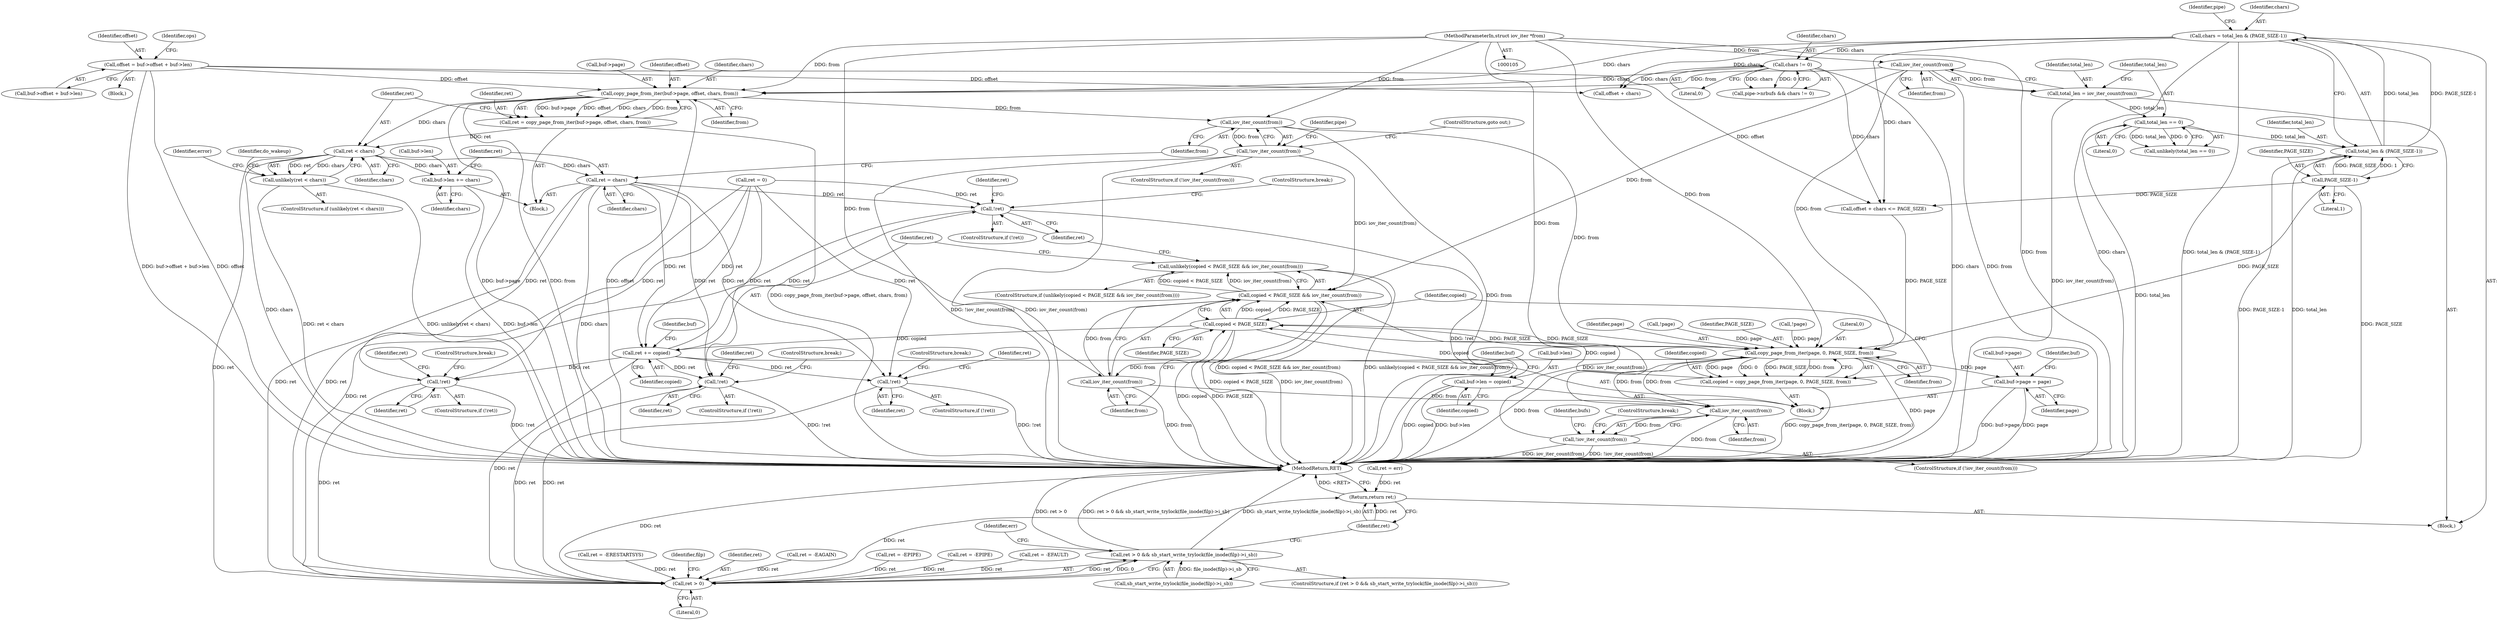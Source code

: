 digraph "0_linux_f0d1bec9d58d4c038d0ac958c9af82be6eb18045_1@API" {
"1000239" [label="(Call,copy_page_from_iter(buf->page, offset, chars, from))"];
"1000208" [label="(Call,offset = buf->offset + buf->len)"];
"1000159" [label="(Call,chars = total_len & (PAGE_SIZE-1))"];
"1000161" [label="(Call,total_len & (PAGE_SIZE-1))"];
"1000137" [label="(Call,total_len == 0)"];
"1000130" [label="(Call,total_len = iov_iter_count(from))"];
"1000132" [label="(Call,iov_iter_count(from))"];
"1000107" [label="(MethodParameterIn,struct iov_iter *from)"];
"1000163" [label="(Call,PAGE_SIZE-1)"];
"1000171" [label="(Call,chars != 0)"];
"1000237" [label="(Call,ret = copy_page_from_iter(buf->page, offset, chars, from))"];
"1000248" [label="(Call,ret < chars)"];
"1000247" [label="(Call,unlikely(ret < chars))"];
"1000260" [label="(Call,buf->len += chars)"];
"1000265" [label="(Call,ret = chars)"];
"1000287" [label="(Call,!ret)"];
"1000531" [label="(Call,ret > 0)"];
"1000530" [label="(Call,ret > 0 && sb_start_write_trylock(file_inode(filp)->i_sb))"];
"1000555" [label="(Return,return ret;)"];
"1000376" [label="(Call,!ret)"];
"1000383" [label="(Call,ret += copied)"];
"1000458" [label="(Call,!ret)"];
"1000470" [label="(Call,!ret)"];
"1000270" [label="(Call,iov_iter_count(from))"];
"1000269" [label="(Call,!iov_iter_count(from))"];
"1000368" [label="(Call,copied < PAGE_SIZE && iov_iter_count(from))"];
"1000367" [label="(Call,unlikely(copied < PAGE_SIZE && iov_iter_count(from)))"];
"1000361" [label="(Call,copy_page_from_iter(page, 0, PAGE_SIZE, from))"];
"1000359" [label="(Call,copied = copy_page_from_iter(page, 0, PAGE_SIZE, from))"];
"1000369" [label="(Call,copied < PAGE_SIZE)"];
"1000402" [label="(Call,buf->len = copied)"];
"1000372" [label="(Call,iov_iter_count(from))"];
"1000440" [label="(Call,iov_iter_count(from))"];
"1000439" [label="(Call,!iov_iter_count(from))"];
"1000386" [label="(Call,buf->page = page)"];
"1000369" [label="(Call,copied < PAGE_SIZE)"];
"1000441" [label="(Identifier,from)"];
"1000137" [label="(Call,total_len == 0)"];
"1000471" [label="(Identifier,ret)"];
"1000362" [label="(Identifier,page)"];
"1000227" [label="(Block,)"];
"1000472" [label="(Call,ret = -ERESTARTSYS)"];
"1000239" [label="(Call,copy_page_from_iter(buf->page, offset, chars, from))"];
"1000385" [label="(Identifier,copied)"];
"1000133" [label="(Identifier,from)"];
"1000165" [label="(Literal,1)"];
"1000174" [label="(Block,)"];
"1000537" [label="(Identifier,filp)"];
"1000368" [label="(Call,copied < PAGE_SIZE && iov_iter_count(from))"];
"1000272" [label="(ControlStructure,goto out;)"];
"1000555" [label="(Return,return ret;)"];
"1000345" [label="(Call,!page)"];
"1000209" [label="(Identifier,offset)"];
"1000247" [label="(Call,unlikely(ret < chars))"];
"1000469" [label="(ControlStructure,if (!ret))"];
"1000534" [label="(Call,sb_start_write_trylock(file_inode(filp)->i_sb))"];
"1000208" [label="(Call,offset = buf->offset + buf->len)"];
"1000173" [label="(Literal,0)"];
"1000108" [label="(Block,)"];
"1000459" [label="(Identifier,ret)"];
"1000139" [label="(Literal,0)"];
"1000223" [label="(Call,offset + chars)"];
"1000162" [label="(Identifier,total_len)"];
"1000532" [label="(Identifier,ret)"];
"1000402" [label="(Call,buf->len = copied)"];
"1000138" [label="(Identifier,total_len)"];
"1000445" [label="(Identifier,bufs)"];
"1000383" [label="(Call,ret += copied)"];
"1000360" [label="(Identifier,copied)"];
"1000388" [label="(Identifier,buf)"];
"1000542" [label="(Identifier,err)"];
"1000169" [label="(Identifier,pipe)"];
"1000160" [label="(Identifier,chars)"];
"1000390" [label="(Identifier,page)"];
"1000531" [label="(Call,ret > 0)"];
"1000167" [label="(Call,pipe->nrbufs && chars != 0)"];
"1000461" [label="(Identifier,ret)"];
"1000260" [label="(Call,buf->len += chars)"];
"1000245" [label="(Identifier,from)"];
"1000161" [label="(Call,total_len & (PAGE_SIZE-1))"];
"1000261" [label="(Call,buf->len)"];
"1000376" [label="(Call,!ret)"];
"1000365" [label="(Identifier,from)"];
"1000164" [label="(Identifier,PAGE_SIZE)"];
"1000403" [label="(Call,buf->len)"];
"1000476" [label="(ControlStructure,break;)"];
"1000237" [label="(Call,ret = copy_page_from_iter(buf->page, offset, chars, from))"];
"1000473" [label="(Identifier,ret)"];
"1000375" [label="(ControlStructure,if (!ret))"];
"1000359" [label="(Call,copied = copy_page_from_iter(page, 0, PAGE_SIZE, from))"];
"1000377" [label="(Identifier,ret)"];
"1000379" [label="(Identifier,ret)"];
"1000264" [label="(Identifier,chars)"];
"1000364" [label="(Identifier,PAGE_SIZE)"];
"1000460" [label="(Call,ret = -EAGAIN)"];
"1000373" [label="(Identifier,from)"];
"1000171" [label="(Call,chars != 0)"];
"1000122" [label="(Call,ret = 0)"];
"1000249" [label="(Identifier,ret)"];
"1000210" [label="(Call,buf->offset + buf->len)"];
"1000438" [label="(ControlStructure,if (!iov_iter_count(from)))"];
"1000154" [label="(Call,ret = -EPIPE)"];
"1000130" [label="(Call,total_len = iov_iter_count(from))"];
"1000288" [label="(Identifier,ret)"];
"1000258" [label="(Identifier,do_wakeup)"];
"1000387" [label="(Call,buf->page)"];
"1000270" [label="(Call,iov_iter_count(from))"];
"1000530" [label="(Call,ret > 0 && sb_start_write_trylock(file_inode(filp)->i_sb))"];
"1000268" [label="(ControlStructure,if (!iov_iter_count(from)))"];
"1000366" [label="(ControlStructure,if (unlikely(copied < PAGE_SIZE && iov_iter_count(from))))"];
"1000470" [label="(Call,!ret)"];
"1000290" [label="(Identifier,ret)"];
"1000442" [label="(ControlStructure,break;)"];
"1000240" [label="(Call,buf->page)"];
"1000243" [label="(Identifier,offset)"];
"1000246" [label="(ControlStructure,if (unlikely(ret < chars)))"];
"1000248" [label="(Call,ret < chars)"];
"1000305" [label="(Block,)"];
"1000547" [label="(Call,ret = err)"];
"1000163" [label="(Call,PAGE_SIZE-1)"];
"1000361" [label="(Call,copy_page_from_iter(page, 0, PAGE_SIZE, from))"];
"1000159" [label="(Call,chars = total_len & (PAGE_SIZE-1))"];
"1000458" [label="(Call,!ret)"];
"1000238" [label="(Identifier,ret)"];
"1000336" [label="(Call,!page)"];
"1000372" [label="(Call,iov_iter_count(from))"];
"1000440" [label="(Call,iov_iter_count(from))"];
"1000370" [label="(Identifier,copied)"];
"1000386" [label="(Call,buf->page = page)"];
"1000267" [label="(Identifier,chars)"];
"1000384" [label="(Identifier,ret)"];
"1000406" [label="(Identifier,copied)"];
"1000271" [label="(Identifier,from)"];
"1000266" [label="(Identifier,ret)"];
"1000286" [label="(ControlStructure,if (!ret))"];
"1000136" [label="(Call,unlikely(total_len == 0))"];
"1000172" [label="(Identifier,chars)"];
"1000279" [label="(Identifier,pipe)"];
"1000367" [label="(Call,unlikely(copied < PAGE_SIZE && iov_iter_count(from)))"];
"1000393" [label="(Identifier,buf)"];
"1000439" [label="(Call,!iov_iter_count(from))"];
"1000107" [label="(MethodParameterIn,struct iov_iter *from)"];
"1000132" [label="(Call,iov_iter_count(from))"];
"1000289" [label="(Call,ret = -EPIPE)"];
"1000464" [label="(ControlStructure,break;)"];
"1000409" [label="(Identifier,buf)"];
"1000533" [label="(Literal,0)"];
"1000131" [label="(Identifier,total_len)"];
"1000220" [label="(Identifier,ops)"];
"1000287" [label="(Call,!ret)"];
"1000293" [label="(ControlStructure,break;)"];
"1000371" [label="(Identifier,PAGE_SIZE)"];
"1000382" [label="(ControlStructure,break;)"];
"1000244" [label="(Identifier,chars)"];
"1000253" [label="(Identifier,error)"];
"1000556" [label="(Identifier,ret)"];
"1000363" [label="(Literal,0)"];
"1000222" [label="(Call,offset + chars <= PAGE_SIZE)"];
"1000378" [label="(Call,ret = -EFAULT)"];
"1000557" [label="(MethodReturn,RET)"];
"1000250" [label="(Identifier,chars)"];
"1000529" [label="(ControlStructure,if (ret > 0 && sb_start_write_trylock(file_inode(filp)->i_sb)))"];
"1000269" [label="(Call,!iov_iter_count(from))"];
"1000265" [label="(Call,ret = chars)"];
"1000457" [label="(ControlStructure,if (!ret))"];
"1000239" -> "1000237"  [label="AST: "];
"1000239" -> "1000245"  [label="CFG: "];
"1000240" -> "1000239"  [label="AST: "];
"1000243" -> "1000239"  [label="AST: "];
"1000244" -> "1000239"  [label="AST: "];
"1000245" -> "1000239"  [label="AST: "];
"1000237" -> "1000239"  [label="CFG: "];
"1000239" -> "1000557"  [label="DDG: buf->page"];
"1000239" -> "1000557"  [label="DDG: from"];
"1000239" -> "1000557"  [label="DDG: offset"];
"1000239" -> "1000237"  [label="DDG: buf->page"];
"1000239" -> "1000237"  [label="DDG: offset"];
"1000239" -> "1000237"  [label="DDG: chars"];
"1000239" -> "1000237"  [label="DDG: from"];
"1000208" -> "1000239"  [label="DDG: offset"];
"1000159" -> "1000239"  [label="DDG: chars"];
"1000171" -> "1000239"  [label="DDG: chars"];
"1000132" -> "1000239"  [label="DDG: from"];
"1000107" -> "1000239"  [label="DDG: from"];
"1000239" -> "1000248"  [label="DDG: chars"];
"1000239" -> "1000270"  [label="DDG: from"];
"1000208" -> "1000174"  [label="AST: "];
"1000208" -> "1000210"  [label="CFG: "];
"1000209" -> "1000208"  [label="AST: "];
"1000210" -> "1000208"  [label="AST: "];
"1000220" -> "1000208"  [label="CFG: "];
"1000208" -> "1000557"  [label="DDG: offset"];
"1000208" -> "1000557"  [label="DDG: buf->offset + buf->len"];
"1000208" -> "1000222"  [label="DDG: offset"];
"1000208" -> "1000223"  [label="DDG: offset"];
"1000159" -> "1000108"  [label="AST: "];
"1000159" -> "1000161"  [label="CFG: "];
"1000160" -> "1000159"  [label="AST: "];
"1000161" -> "1000159"  [label="AST: "];
"1000169" -> "1000159"  [label="CFG: "];
"1000159" -> "1000557"  [label="DDG: chars"];
"1000159" -> "1000557"  [label="DDG: total_len & (PAGE_SIZE-1)"];
"1000161" -> "1000159"  [label="DDG: total_len"];
"1000161" -> "1000159"  [label="DDG: PAGE_SIZE-1"];
"1000159" -> "1000171"  [label="DDG: chars"];
"1000159" -> "1000222"  [label="DDG: chars"];
"1000159" -> "1000223"  [label="DDG: chars"];
"1000161" -> "1000163"  [label="CFG: "];
"1000162" -> "1000161"  [label="AST: "];
"1000163" -> "1000161"  [label="AST: "];
"1000161" -> "1000557"  [label="DDG: PAGE_SIZE-1"];
"1000161" -> "1000557"  [label="DDG: total_len"];
"1000137" -> "1000161"  [label="DDG: total_len"];
"1000163" -> "1000161"  [label="DDG: PAGE_SIZE"];
"1000163" -> "1000161"  [label="DDG: 1"];
"1000137" -> "1000136"  [label="AST: "];
"1000137" -> "1000139"  [label="CFG: "];
"1000138" -> "1000137"  [label="AST: "];
"1000139" -> "1000137"  [label="AST: "];
"1000136" -> "1000137"  [label="CFG: "];
"1000137" -> "1000557"  [label="DDG: total_len"];
"1000137" -> "1000136"  [label="DDG: total_len"];
"1000137" -> "1000136"  [label="DDG: 0"];
"1000130" -> "1000137"  [label="DDG: total_len"];
"1000130" -> "1000108"  [label="AST: "];
"1000130" -> "1000132"  [label="CFG: "];
"1000131" -> "1000130"  [label="AST: "];
"1000132" -> "1000130"  [label="AST: "];
"1000138" -> "1000130"  [label="CFG: "];
"1000130" -> "1000557"  [label="DDG: iov_iter_count(from)"];
"1000132" -> "1000130"  [label="DDG: from"];
"1000132" -> "1000133"  [label="CFG: "];
"1000133" -> "1000132"  [label="AST: "];
"1000132" -> "1000557"  [label="DDG: from"];
"1000107" -> "1000132"  [label="DDG: from"];
"1000132" -> "1000361"  [label="DDG: from"];
"1000132" -> "1000368"  [label="DDG: from"];
"1000107" -> "1000105"  [label="AST: "];
"1000107" -> "1000557"  [label="DDG: from"];
"1000107" -> "1000270"  [label="DDG: from"];
"1000107" -> "1000361"  [label="DDG: from"];
"1000107" -> "1000372"  [label="DDG: from"];
"1000107" -> "1000440"  [label="DDG: from"];
"1000163" -> "1000165"  [label="CFG: "];
"1000164" -> "1000163"  [label="AST: "];
"1000165" -> "1000163"  [label="AST: "];
"1000163" -> "1000557"  [label="DDG: PAGE_SIZE"];
"1000163" -> "1000222"  [label="DDG: PAGE_SIZE"];
"1000163" -> "1000361"  [label="DDG: PAGE_SIZE"];
"1000171" -> "1000167"  [label="AST: "];
"1000171" -> "1000173"  [label="CFG: "];
"1000172" -> "1000171"  [label="AST: "];
"1000173" -> "1000171"  [label="AST: "];
"1000167" -> "1000171"  [label="CFG: "];
"1000171" -> "1000557"  [label="DDG: chars"];
"1000171" -> "1000167"  [label="DDG: chars"];
"1000171" -> "1000167"  [label="DDG: 0"];
"1000171" -> "1000222"  [label="DDG: chars"];
"1000171" -> "1000223"  [label="DDG: chars"];
"1000237" -> "1000227"  [label="AST: "];
"1000238" -> "1000237"  [label="AST: "];
"1000249" -> "1000237"  [label="CFG: "];
"1000237" -> "1000557"  [label="DDG: copy_page_from_iter(buf->page, offset, chars, from)"];
"1000237" -> "1000248"  [label="DDG: ret"];
"1000248" -> "1000247"  [label="AST: "];
"1000248" -> "1000250"  [label="CFG: "];
"1000249" -> "1000248"  [label="AST: "];
"1000250" -> "1000248"  [label="AST: "];
"1000247" -> "1000248"  [label="CFG: "];
"1000248" -> "1000557"  [label="DDG: chars"];
"1000248" -> "1000247"  [label="DDG: ret"];
"1000248" -> "1000247"  [label="DDG: chars"];
"1000248" -> "1000260"  [label="DDG: chars"];
"1000248" -> "1000265"  [label="DDG: chars"];
"1000248" -> "1000531"  [label="DDG: ret"];
"1000247" -> "1000246"  [label="AST: "];
"1000253" -> "1000247"  [label="CFG: "];
"1000258" -> "1000247"  [label="CFG: "];
"1000247" -> "1000557"  [label="DDG: ret < chars"];
"1000247" -> "1000557"  [label="DDG: unlikely(ret < chars)"];
"1000260" -> "1000227"  [label="AST: "];
"1000260" -> "1000264"  [label="CFG: "];
"1000261" -> "1000260"  [label="AST: "];
"1000264" -> "1000260"  [label="AST: "];
"1000266" -> "1000260"  [label="CFG: "];
"1000260" -> "1000557"  [label="DDG: buf->len"];
"1000265" -> "1000227"  [label="AST: "];
"1000265" -> "1000267"  [label="CFG: "];
"1000266" -> "1000265"  [label="AST: "];
"1000267" -> "1000265"  [label="AST: "];
"1000271" -> "1000265"  [label="CFG: "];
"1000265" -> "1000557"  [label="DDG: chars"];
"1000265" -> "1000287"  [label="DDG: ret"];
"1000265" -> "1000376"  [label="DDG: ret"];
"1000265" -> "1000383"  [label="DDG: ret"];
"1000265" -> "1000458"  [label="DDG: ret"];
"1000265" -> "1000470"  [label="DDG: ret"];
"1000265" -> "1000531"  [label="DDG: ret"];
"1000287" -> "1000286"  [label="AST: "];
"1000287" -> "1000288"  [label="CFG: "];
"1000288" -> "1000287"  [label="AST: "];
"1000290" -> "1000287"  [label="CFG: "];
"1000293" -> "1000287"  [label="CFG: "];
"1000287" -> "1000557"  [label="DDG: !ret"];
"1000383" -> "1000287"  [label="DDG: ret"];
"1000122" -> "1000287"  [label="DDG: ret"];
"1000287" -> "1000531"  [label="DDG: ret"];
"1000531" -> "1000530"  [label="AST: "];
"1000531" -> "1000533"  [label="CFG: "];
"1000532" -> "1000531"  [label="AST: "];
"1000533" -> "1000531"  [label="AST: "];
"1000537" -> "1000531"  [label="CFG: "];
"1000530" -> "1000531"  [label="CFG: "];
"1000531" -> "1000557"  [label="DDG: ret"];
"1000531" -> "1000530"  [label="DDG: ret"];
"1000531" -> "1000530"  [label="DDG: 0"];
"1000460" -> "1000531"  [label="DDG: ret"];
"1000376" -> "1000531"  [label="DDG: ret"];
"1000458" -> "1000531"  [label="DDG: ret"];
"1000122" -> "1000531"  [label="DDG: ret"];
"1000154" -> "1000531"  [label="DDG: ret"];
"1000378" -> "1000531"  [label="DDG: ret"];
"1000472" -> "1000531"  [label="DDG: ret"];
"1000470" -> "1000531"  [label="DDG: ret"];
"1000289" -> "1000531"  [label="DDG: ret"];
"1000383" -> "1000531"  [label="DDG: ret"];
"1000531" -> "1000555"  [label="DDG: ret"];
"1000530" -> "1000529"  [label="AST: "];
"1000530" -> "1000534"  [label="CFG: "];
"1000534" -> "1000530"  [label="AST: "];
"1000542" -> "1000530"  [label="CFG: "];
"1000556" -> "1000530"  [label="CFG: "];
"1000530" -> "1000557"  [label="DDG: ret > 0"];
"1000530" -> "1000557"  [label="DDG: ret > 0 && sb_start_write_trylock(file_inode(filp)->i_sb)"];
"1000530" -> "1000557"  [label="DDG: sb_start_write_trylock(file_inode(filp)->i_sb)"];
"1000534" -> "1000530"  [label="DDG: file_inode(filp)->i_sb"];
"1000555" -> "1000108"  [label="AST: "];
"1000555" -> "1000556"  [label="CFG: "];
"1000556" -> "1000555"  [label="AST: "];
"1000557" -> "1000555"  [label="CFG: "];
"1000555" -> "1000557"  [label="DDG: <RET>"];
"1000556" -> "1000555"  [label="DDG: ret"];
"1000547" -> "1000555"  [label="DDG: ret"];
"1000376" -> "1000375"  [label="AST: "];
"1000376" -> "1000377"  [label="CFG: "];
"1000377" -> "1000376"  [label="AST: "];
"1000379" -> "1000376"  [label="CFG: "];
"1000382" -> "1000376"  [label="CFG: "];
"1000376" -> "1000557"  [label="DDG: !ret"];
"1000383" -> "1000376"  [label="DDG: ret"];
"1000122" -> "1000376"  [label="DDG: ret"];
"1000383" -> "1000305"  [label="AST: "];
"1000383" -> "1000385"  [label="CFG: "];
"1000384" -> "1000383"  [label="AST: "];
"1000385" -> "1000383"  [label="AST: "];
"1000388" -> "1000383"  [label="CFG: "];
"1000369" -> "1000383"  [label="DDG: copied"];
"1000122" -> "1000383"  [label="DDG: ret"];
"1000383" -> "1000458"  [label="DDG: ret"];
"1000383" -> "1000470"  [label="DDG: ret"];
"1000458" -> "1000457"  [label="AST: "];
"1000458" -> "1000459"  [label="CFG: "];
"1000459" -> "1000458"  [label="AST: "];
"1000461" -> "1000458"  [label="CFG: "];
"1000464" -> "1000458"  [label="CFG: "];
"1000458" -> "1000557"  [label="DDG: !ret"];
"1000122" -> "1000458"  [label="DDG: ret"];
"1000470" -> "1000469"  [label="AST: "];
"1000470" -> "1000471"  [label="CFG: "];
"1000471" -> "1000470"  [label="AST: "];
"1000473" -> "1000470"  [label="CFG: "];
"1000476" -> "1000470"  [label="CFG: "];
"1000470" -> "1000557"  [label="DDG: !ret"];
"1000122" -> "1000470"  [label="DDG: ret"];
"1000270" -> "1000269"  [label="AST: "];
"1000270" -> "1000271"  [label="CFG: "];
"1000271" -> "1000270"  [label="AST: "];
"1000269" -> "1000270"  [label="CFG: "];
"1000270" -> "1000557"  [label="DDG: from"];
"1000270" -> "1000269"  [label="DDG: from"];
"1000270" -> "1000361"  [label="DDG: from"];
"1000269" -> "1000268"  [label="AST: "];
"1000272" -> "1000269"  [label="CFG: "];
"1000279" -> "1000269"  [label="CFG: "];
"1000269" -> "1000557"  [label="DDG: !iov_iter_count(from)"];
"1000269" -> "1000557"  [label="DDG: iov_iter_count(from)"];
"1000269" -> "1000368"  [label="DDG: iov_iter_count(from)"];
"1000368" -> "1000367"  [label="AST: "];
"1000368" -> "1000369"  [label="CFG: "];
"1000368" -> "1000372"  [label="CFG: "];
"1000369" -> "1000368"  [label="AST: "];
"1000372" -> "1000368"  [label="AST: "];
"1000367" -> "1000368"  [label="CFG: "];
"1000368" -> "1000557"  [label="DDG: copied < PAGE_SIZE"];
"1000368" -> "1000557"  [label="DDG: iov_iter_count(from)"];
"1000368" -> "1000367"  [label="DDG: copied < PAGE_SIZE"];
"1000368" -> "1000367"  [label="DDG: iov_iter_count(from)"];
"1000369" -> "1000368"  [label="DDG: copied"];
"1000369" -> "1000368"  [label="DDG: PAGE_SIZE"];
"1000372" -> "1000368"  [label="DDG: from"];
"1000439" -> "1000368"  [label="DDG: iov_iter_count(from)"];
"1000367" -> "1000366"  [label="AST: "];
"1000377" -> "1000367"  [label="CFG: "];
"1000384" -> "1000367"  [label="CFG: "];
"1000367" -> "1000557"  [label="DDG: copied < PAGE_SIZE && iov_iter_count(from)"];
"1000367" -> "1000557"  [label="DDG: unlikely(copied < PAGE_SIZE && iov_iter_count(from))"];
"1000361" -> "1000359"  [label="AST: "];
"1000361" -> "1000365"  [label="CFG: "];
"1000362" -> "1000361"  [label="AST: "];
"1000363" -> "1000361"  [label="AST: "];
"1000364" -> "1000361"  [label="AST: "];
"1000365" -> "1000361"  [label="AST: "];
"1000359" -> "1000361"  [label="CFG: "];
"1000361" -> "1000557"  [label="DDG: from"];
"1000361" -> "1000557"  [label="DDG: page"];
"1000361" -> "1000359"  [label="DDG: page"];
"1000361" -> "1000359"  [label="DDG: 0"];
"1000361" -> "1000359"  [label="DDG: PAGE_SIZE"];
"1000361" -> "1000359"  [label="DDG: from"];
"1000336" -> "1000361"  [label="DDG: page"];
"1000345" -> "1000361"  [label="DDG: page"];
"1000222" -> "1000361"  [label="DDG: PAGE_SIZE"];
"1000369" -> "1000361"  [label="DDG: PAGE_SIZE"];
"1000440" -> "1000361"  [label="DDG: from"];
"1000361" -> "1000369"  [label="DDG: PAGE_SIZE"];
"1000361" -> "1000372"  [label="DDG: from"];
"1000361" -> "1000386"  [label="DDG: page"];
"1000361" -> "1000440"  [label="DDG: from"];
"1000359" -> "1000305"  [label="AST: "];
"1000360" -> "1000359"  [label="AST: "];
"1000370" -> "1000359"  [label="CFG: "];
"1000359" -> "1000557"  [label="DDG: copy_page_from_iter(page, 0, PAGE_SIZE, from)"];
"1000359" -> "1000369"  [label="DDG: copied"];
"1000369" -> "1000371"  [label="CFG: "];
"1000370" -> "1000369"  [label="AST: "];
"1000371" -> "1000369"  [label="AST: "];
"1000373" -> "1000369"  [label="CFG: "];
"1000369" -> "1000557"  [label="DDG: copied"];
"1000369" -> "1000557"  [label="DDG: PAGE_SIZE"];
"1000369" -> "1000402"  [label="DDG: copied"];
"1000402" -> "1000305"  [label="AST: "];
"1000402" -> "1000406"  [label="CFG: "];
"1000403" -> "1000402"  [label="AST: "];
"1000406" -> "1000402"  [label="AST: "];
"1000409" -> "1000402"  [label="CFG: "];
"1000402" -> "1000557"  [label="DDG: buf->len"];
"1000402" -> "1000557"  [label="DDG: copied"];
"1000372" -> "1000373"  [label="CFG: "];
"1000373" -> "1000372"  [label="AST: "];
"1000372" -> "1000557"  [label="DDG: from"];
"1000372" -> "1000440"  [label="DDG: from"];
"1000440" -> "1000439"  [label="AST: "];
"1000440" -> "1000441"  [label="CFG: "];
"1000441" -> "1000440"  [label="AST: "];
"1000439" -> "1000440"  [label="CFG: "];
"1000440" -> "1000557"  [label="DDG: from"];
"1000440" -> "1000439"  [label="DDG: from"];
"1000439" -> "1000438"  [label="AST: "];
"1000442" -> "1000439"  [label="CFG: "];
"1000445" -> "1000439"  [label="CFG: "];
"1000439" -> "1000557"  [label="DDG: iov_iter_count(from)"];
"1000439" -> "1000557"  [label="DDG: !iov_iter_count(from)"];
"1000386" -> "1000305"  [label="AST: "];
"1000386" -> "1000390"  [label="CFG: "];
"1000387" -> "1000386"  [label="AST: "];
"1000390" -> "1000386"  [label="AST: "];
"1000393" -> "1000386"  [label="CFG: "];
"1000386" -> "1000557"  [label="DDG: buf->page"];
"1000386" -> "1000557"  [label="DDG: page"];
}
